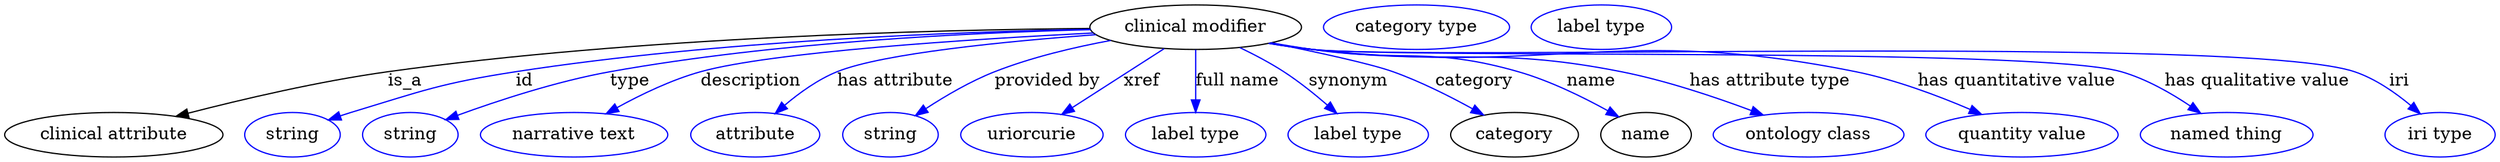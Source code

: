 digraph {
	graph [bb="0,0,2004.9,123"];
	node [label="\N"];
	"clinical modifier"	[height=0.5,
		label="clinical modifier",
		pos="957.74,105",
		width=2.3651];
	"clinical attribute"	[height=0.5,
		pos="87.742,18",
		width=2.4373];
	"clinical modifier" -> "clinical attribute"	[label=is_a,
		lp="322.74,61.5",
		pos="e,137.77,32.858 872.52,103.97 748.05,102.89 509.49,96.919 308.74,69 253.5,61.317 191.66,46.809 147.48,35.391"];
	id	[color=blue,
		height=0.5,
		label=string,
		pos="231.74,18",
		width=1.0652];
	"clinical modifier" -> id	[color=blue,
		label=id,
		lp="417.74,61.5",
		pos="e,260.79,29.778 872.88,103.36 764.9,101.46 572.92,94.396 410.74,69 351.42,59.711 337.21,53.375 279.74,36 276.65,35.066 273.47,34.053 \
270.28,33.002",
		style=solid];
	type	[color=blue,
		height=0.5,
		label=string,
		pos="326.74,18",
		width=1.0652];
	"clinical modifier" -> type	[color=blue,
		label=type,
		lp="501.74,61.5",
		pos="e,355.22,30.304 872.63,103.17 777.58,100.98 619.5,93.546 485.74,69 443.5,61.247 396.78,45.675 364.99,33.958",
		style=solid];
	description	[color=blue,
		height=0.5,
		label="narrative text",
		pos="458.74,18",
		width=2.0943];
	"clinical modifier" -> description	[color=blue,
		label=description,
		lp="599.24,61.5",
		pos="e,483.97,34.97 875.21,100.4 776.16,95.448 616.2,85.248 558.74,69 535.63,62.464 511.49,50.563 492.73,40.012",
		style=solid];
	"has attribute"	[color=blue,
		height=0.5,
		label=attribute,
		pos="603.74,18",
		width=1.4443];
	"clinical modifier" -> "has attribute"	[color=blue,
		label="has attribute",
		lp="715.74,61.5",
		pos="e,619.8,35.363 877.3,99.031 805.2,93.714 705.35,83.966 668.74,69 653.54,62.784 638.84,52.015 627.27,42.059",
		style=solid];
	"provided by"	[color=blue,
		height=0.5,
		label=string,
		pos="711.74,18",
		width=1.0652];
	"clinical modifier" -> "provided by"	[color=blue,
		label="provided by",
		lp="838.24,61.5",
		pos="e,731.83,33.507 889.31,94.289 859.87,88.827 825.46,80.694 795.74,69 776.34,61.364 756.21,49.539 740.52,39.305",
		style=solid];
	xref	[color=blue,
		height=0.5,
		label=uriorcurie,
		pos="825.74,18",
		width=1.5887];
	"clinical modifier" -> xref	[color=blue,
		label=xref,
		lp="914.24,61.5",
		pos="e,849.78,34.479 932.29,87.611 911.26,74.068 881.26,54.749 858.45,40.06",
		style=solid];
	"full name"	[color=blue,
		height=0.5,
		label="label type",
		pos="957.74,18",
		width=1.5707];
	"clinical modifier" -> "full name"	[color=blue,
		label="full name",
		lp="991.24,61.5",
		pos="e,957.74,36.175 957.74,86.799 957.74,75.163 957.74,59.548 957.74,46.237",
		style=solid];
	synonym	[color=blue,
		height=0.5,
		label="label type",
		pos="1088.7,18",
		width=1.5707];
	"clinical modifier" -> synonym	[color=blue,
		label=synonym,
		lp="1080.7,61.5",
		pos="e,1071.5,35.265 993.31,88.5 1004.9,82.909 1017.7,76.19 1028.7,69 1041,61.05 1053.5,50.952 1064,41.916",
		style=solid];
	category	[height=0.5,
		pos="1214.7,18",
		width=1.4263];
	"clinical modifier" -> category	[color=blue,
		label=category,
		lp="1182.2,61.5",
		pos="e,1189.7,34.007 1018.3,92.332 1055.2,84.889 1098.7,75.462 1116.7,69 1138.9,61.06 1162.4,49.183 1180.9,38.998",
		style=solid];
	name	[height=0.5,
		pos="1320.7,18",
		width=1.011];
	"clinical modifier" -> name	[color=blue,
		label=name,
		lp="1276.7,61.5",
		pos="e,1298.7,32.459 1018.6,92.349 1029.6,90.424 1041,88.553 1051.7,87 1125.2,76.39 1146.4,89.506 1217.7,69 1243.1,61.698 1269.9,48.495 \
1289.8,37.49",
		style=solid];
	"has attribute type"	[color=blue,
		height=0.5,
		label="ontology class",
		pos="1451.7,18",
		width=2.1304];
	"clinical modifier" -> "has attribute type"	[color=blue,
		label="has attribute type",
		lp="1420.7,61.5",
		pos="e,1415.2,33.939 1017.8,92.159 1029,90.219 1040.7,88.391 1051.7,87 1161.8,73.107 1191.9,90.604 1300.7,69 1336.8,61.85 1376.1,48.639 \
1405.6,37.591",
		style=solid];
	"has quantitative value"	[color=blue,
		height=0.5,
		label="quantity value",
		pos="1623.7,18",
		width=2.1484];
	"clinical modifier" -> "has quantitative value"	[color=blue,
		label="has quantitative value",
		lp="1619.7,61.5",
		pos="e,1591.3,34.428 1017,92.007 1028.5,90.044 1040.5,88.247 1051.7,87 1245.4,65.613 1298.8,107.54 1489.7,69 1521.6,62.577 1555.9,49.666 \
1581.8,38.573",
		style=solid];
	"has qualitative value"	[color=blue,
		height=0.5,
		label="named thing",
		pos="1788.7,18",
		width=1.9318];
	"clinical modifier" -> "has qualitative value"	[color=blue,
		label="has qualitative value",
		lp="1813.2,61.5",
		pos="e,1767.8,35.429 1016.7,91.927 1028.3,89.958 1040.4,88.179 1051.7,87 1123.8,79.53 1634.1,89.005 1703.7,69 1723.7,63.258 1743.9,51.704 \
1759.6,41.148",
		style=solid];
	iri	[color=blue,
		height=0.5,
		label="iri type",
		pos="1960.7,18",
		width=1.2277];
	"clinical modifier" -> iri	[color=blue,
		label=iri,
		lp="1927.7,61.5",
		pos="e,1944.8,34.95 1016.5,91.914 1028.1,89.932 1040.3,88.153 1051.7,87 1144.6,77.664 1803.3,98.742 1891.7,69 1908.5,63.355 1924.7,52.049 \
1937.2,41.613",
		style=solid];
	"named thing_category"	[color=blue,
		height=0.5,
		label="category type",
		pos="1135.7,105",
		width=2.0762];
	attribute_name	[color=blue,
		height=0.5,
		label="label type",
		pos="1284.7,105",
		width=1.5707];
}
